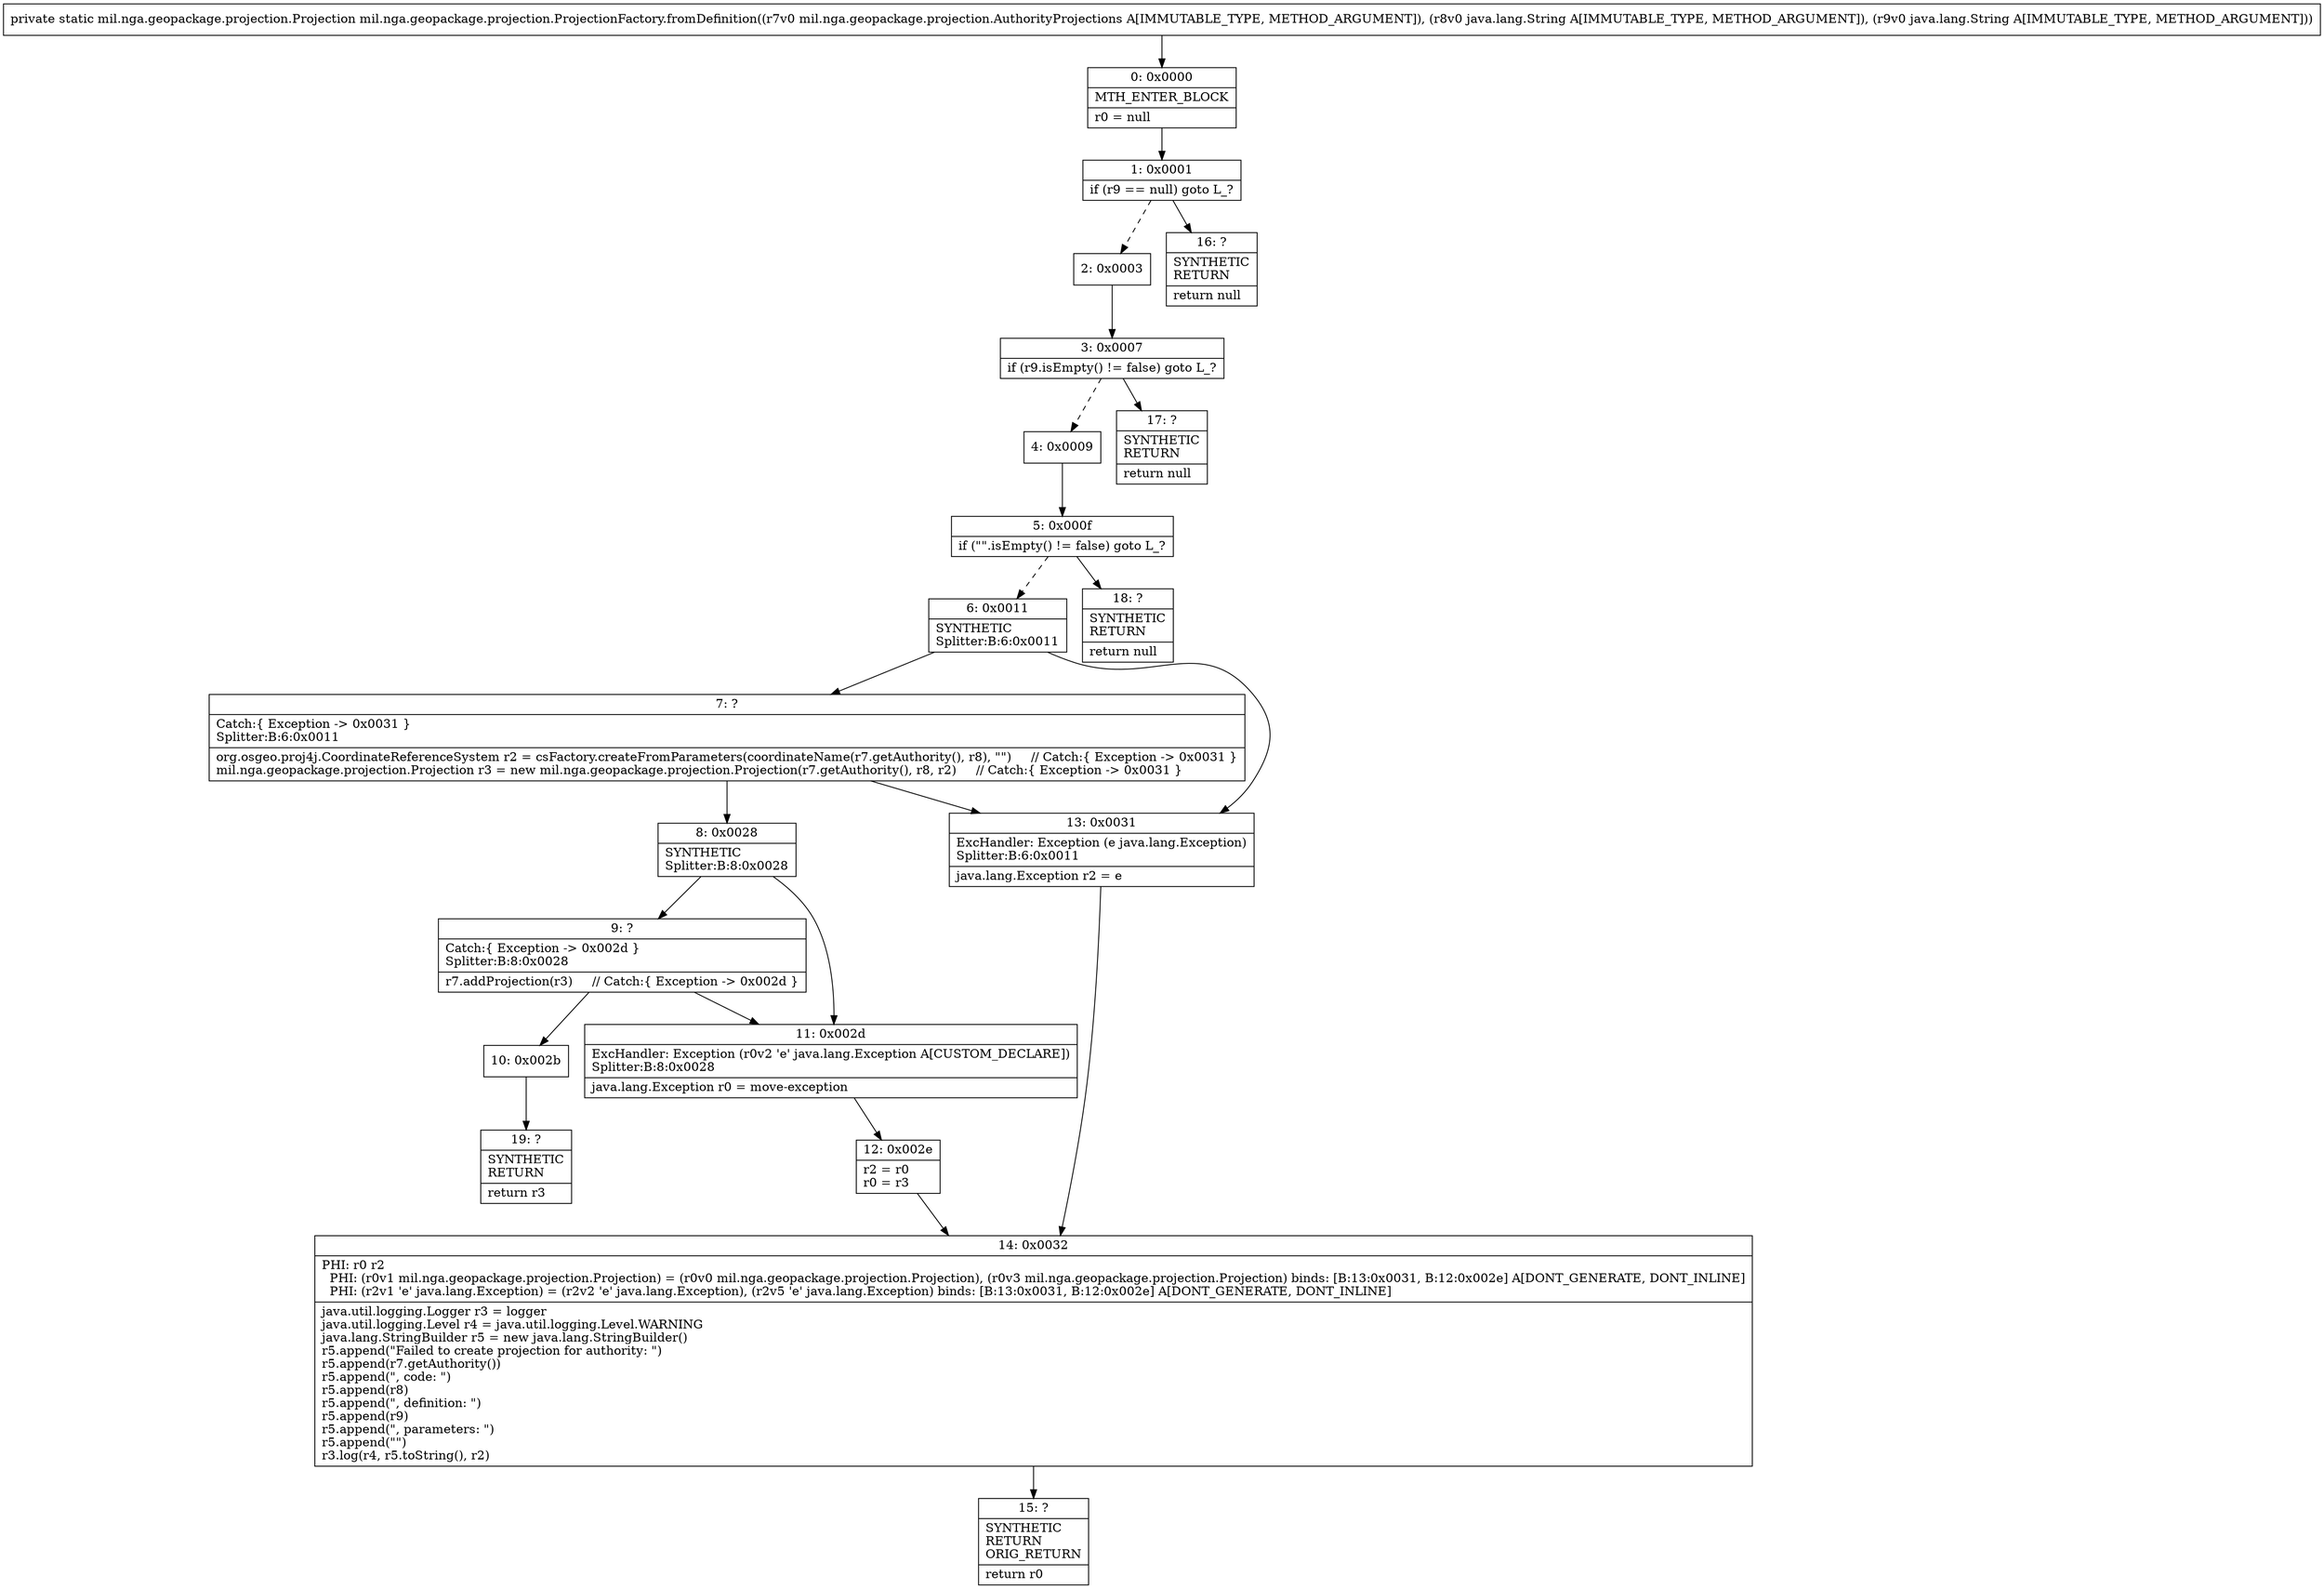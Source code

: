 digraph "CFG formil.nga.geopackage.projection.ProjectionFactory.fromDefinition(Lmil\/nga\/geopackage\/projection\/AuthorityProjections;Ljava\/lang\/String;Ljava\/lang\/String;)Lmil\/nga\/geopackage\/projection\/Projection;" {
Node_0 [shape=record,label="{0\:\ 0x0000|MTH_ENTER_BLOCK\l|r0 = null\l}"];
Node_1 [shape=record,label="{1\:\ 0x0001|if (r9 == null) goto L_?\l}"];
Node_2 [shape=record,label="{2\:\ 0x0003}"];
Node_3 [shape=record,label="{3\:\ 0x0007|if (r9.isEmpty() != false) goto L_?\l}"];
Node_4 [shape=record,label="{4\:\ 0x0009}"];
Node_5 [shape=record,label="{5\:\ 0x000f|if (\"\".isEmpty() != false) goto L_?\l}"];
Node_6 [shape=record,label="{6\:\ 0x0011|SYNTHETIC\lSplitter:B:6:0x0011\l}"];
Node_7 [shape=record,label="{7\:\ ?|Catch:\{ Exception \-\> 0x0031 \}\lSplitter:B:6:0x0011\l|org.osgeo.proj4j.CoordinateReferenceSystem r2 = csFactory.createFromParameters(coordinateName(r7.getAuthority(), r8), \"\")     \/\/ Catch:\{ Exception \-\> 0x0031 \}\lmil.nga.geopackage.projection.Projection r3 = new mil.nga.geopackage.projection.Projection(r7.getAuthority(), r8, r2)     \/\/ Catch:\{ Exception \-\> 0x0031 \}\l}"];
Node_8 [shape=record,label="{8\:\ 0x0028|SYNTHETIC\lSplitter:B:8:0x0028\l}"];
Node_9 [shape=record,label="{9\:\ ?|Catch:\{ Exception \-\> 0x002d \}\lSplitter:B:8:0x0028\l|r7.addProjection(r3)     \/\/ Catch:\{ Exception \-\> 0x002d \}\l}"];
Node_10 [shape=record,label="{10\:\ 0x002b}"];
Node_11 [shape=record,label="{11\:\ 0x002d|ExcHandler: Exception (r0v2 'e' java.lang.Exception A[CUSTOM_DECLARE])\lSplitter:B:8:0x0028\l|java.lang.Exception r0 = move\-exception\l}"];
Node_12 [shape=record,label="{12\:\ 0x002e|r2 = r0\lr0 = r3\l}"];
Node_13 [shape=record,label="{13\:\ 0x0031|ExcHandler: Exception (e java.lang.Exception)\lSplitter:B:6:0x0011\l|java.lang.Exception r2 = e\l}"];
Node_14 [shape=record,label="{14\:\ 0x0032|PHI: r0 r2 \l  PHI: (r0v1 mil.nga.geopackage.projection.Projection) = (r0v0 mil.nga.geopackage.projection.Projection), (r0v3 mil.nga.geopackage.projection.Projection) binds: [B:13:0x0031, B:12:0x002e] A[DONT_GENERATE, DONT_INLINE]\l  PHI: (r2v1 'e' java.lang.Exception) = (r2v2 'e' java.lang.Exception), (r2v5 'e' java.lang.Exception) binds: [B:13:0x0031, B:12:0x002e] A[DONT_GENERATE, DONT_INLINE]\l|java.util.logging.Logger r3 = logger\ljava.util.logging.Level r4 = java.util.logging.Level.WARNING\ljava.lang.StringBuilder r5 = new java.lang.StringBuilder()\lr5.append(\"Failed to create projection for authority: \")\lr5.append(r7.getAuthority())\lr5.append(\", code: \")\lr5.append(r8)\lr5.append(\", definition: \")\lr5.append(r9)\lr5.append(\", parameters: \")\lr5.append(\"\")\lr3.log(r4, r5.toString(), r2)\l}"];
Node_15 [shape=record,label="{15\:\ ?|SYNTHETIC\lRETURN\lORIG_RETURN\l|return r0\l}"];
Node_16 [shape=record,label="{16\:\ ?|SYNTHETIC\lRETURN\l|return null\l}"];
Node_17 [shape=record,label="{17\:\ ?|SYNTHETIC\lRETURN\l|return null\l}"];
Node_18 [shape=record,label="{18\:\ ?|SYNTHETIC\lRETURN\l|return null\l}"];
Node_19 [shape=record,label="{19\:\ ?|SYNTHETIC\lRETURN\l|return r3\l}"];
MethodNode[shape=record,label="{private static mil.nga.geopackage.projection.Projection mil.nga.geopackage.projection.ProjectionFactory.fromDefinition((r7v0 mil.nga.geopackage.projection.AuthorityProjections A[IMMUTABLE_TYPE, METHOD_ARGUMENT]), (r8v0 java.lang.String A[IMMUTABLE_TYPE, METHOD_ARGUMENT]), (r9v0 java.lang.String A[IMMUTABLE_TYPE, METHOD_ARGUMENT])) }"];
MethodNode -> Node_0;
Node_0 -> Node_1;
Node_1 -> Node_2[style=dashed];
Node_1 -> Node_16;
Node_2 -> Node_3;
Node_3 -> Node_4[style=dashed];
Node_3 -> Node_17;
Node_4 -> Node_5;
Node_5 -> Node_6[style=dashed];
Node_5 -> Node_18;
Node_6 -> Node_7;
Node_6 -> Node_13;
Node_7 -> Node_8;
Node_7 -> Node_13;
Node_8 -> Node_9;
Node_8 -> Node_11;
Node_9 -> Node_10;
Node_9 -> Node_11;
Node_10 -> Node_19;
Node_11 -> Node_12;
Node_12 -> Node_14;
Node_13 -> Node_14;
Node_14 -> Node_15;
}

